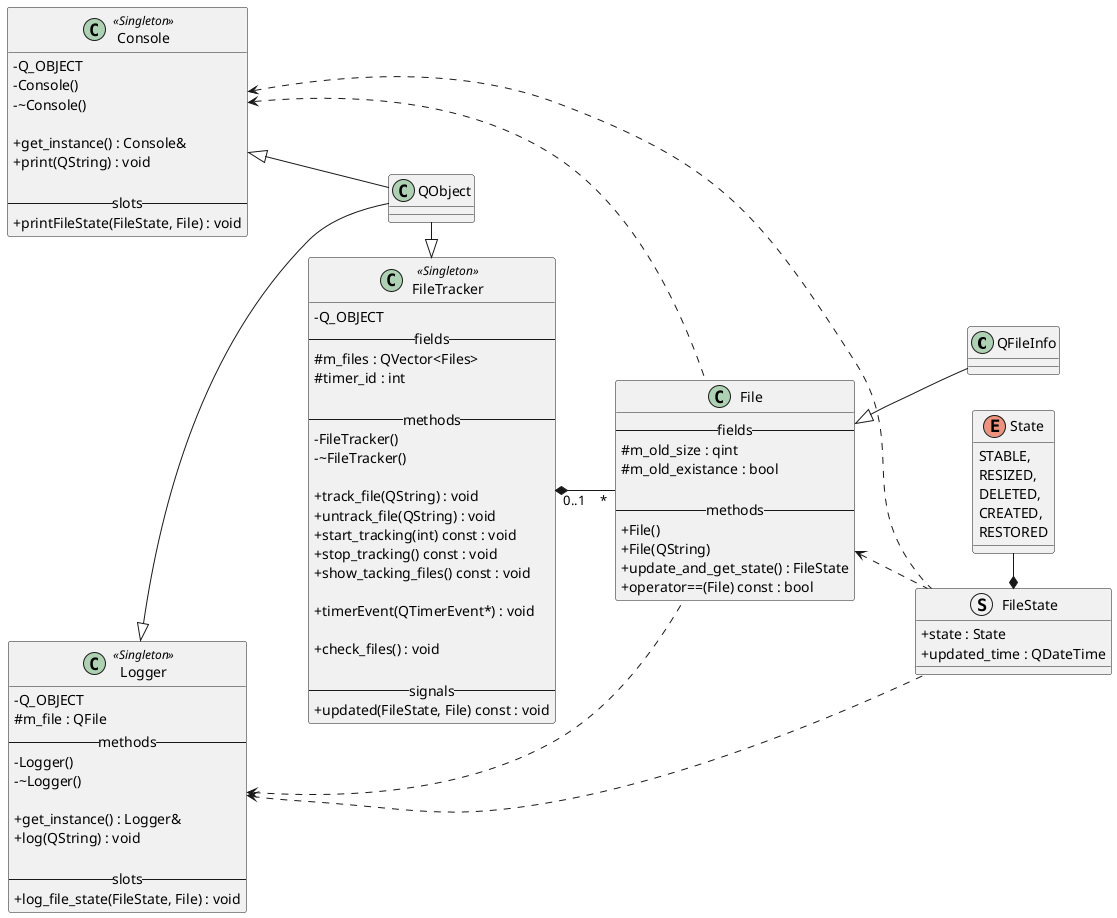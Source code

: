 @startuml
skinparam classAttributeIconSize 0
left to right direction

class QFileInfo {}
class QObject {}

class Console <<Singleton>> {
    - Q_OBJECT
    - Console()
    - ~Console()

    + get_instance() : Console&
    + print(QString) : void

    -- slots --
    + printFileState(FileState, File) : void
}

class Logger <<Singleton>> {
    - Q_OBJECT
    # m_file : QFile
    -- methods --
    - Logger()
    - ~Logger()

    + get_instance() : Logger&
    + log(QString) : void

    -- slots --
    +log_file_state(FileState, File) : void
}

class File {
    -- fields --
    # m_old_size : qint
    # m_old_existance : bool

    -- methods --
    + File()
    + File(QString)
    + update_and_get_state() : FileState
    + operator==(File) const : bool
}

class FileTracker <<Singleton>> {
    - Q_OBJECT
    -- fields --
    # m_files : QVector<Files>
    # timer_id : int

    -- methods --
    - FileTracker()
    - ~FileTracker()

    + track_file(QString) : void
    + untrack_file(QString) : void
    + start_tracking(int) const : void
    + stop_tracking() const : void
    + show_tacking_files() const : void

    + timerEvent(QTimerEvent*) : void

    + check_files() : void

    -- signals --
    + updated(FileState, File) const : void
}

enum State {
    STABLE,
    RESIZED,
    DELETED,
    CREATED,
    RESTORED
}

struct FileState {
    + state : State
    + updated_time : QDateTime
}

FileTracker "0..1" *-- "*" File

Logger <.. File
Logger <.. FileState

Console <.. File
Console <.. FileState

FileState *-left- State
File <.. FileState

File <|-- QFileInfo
FileTracker <|-left- QObject
Console <|-- QObject
Logger <|-- QObject
@enduml

